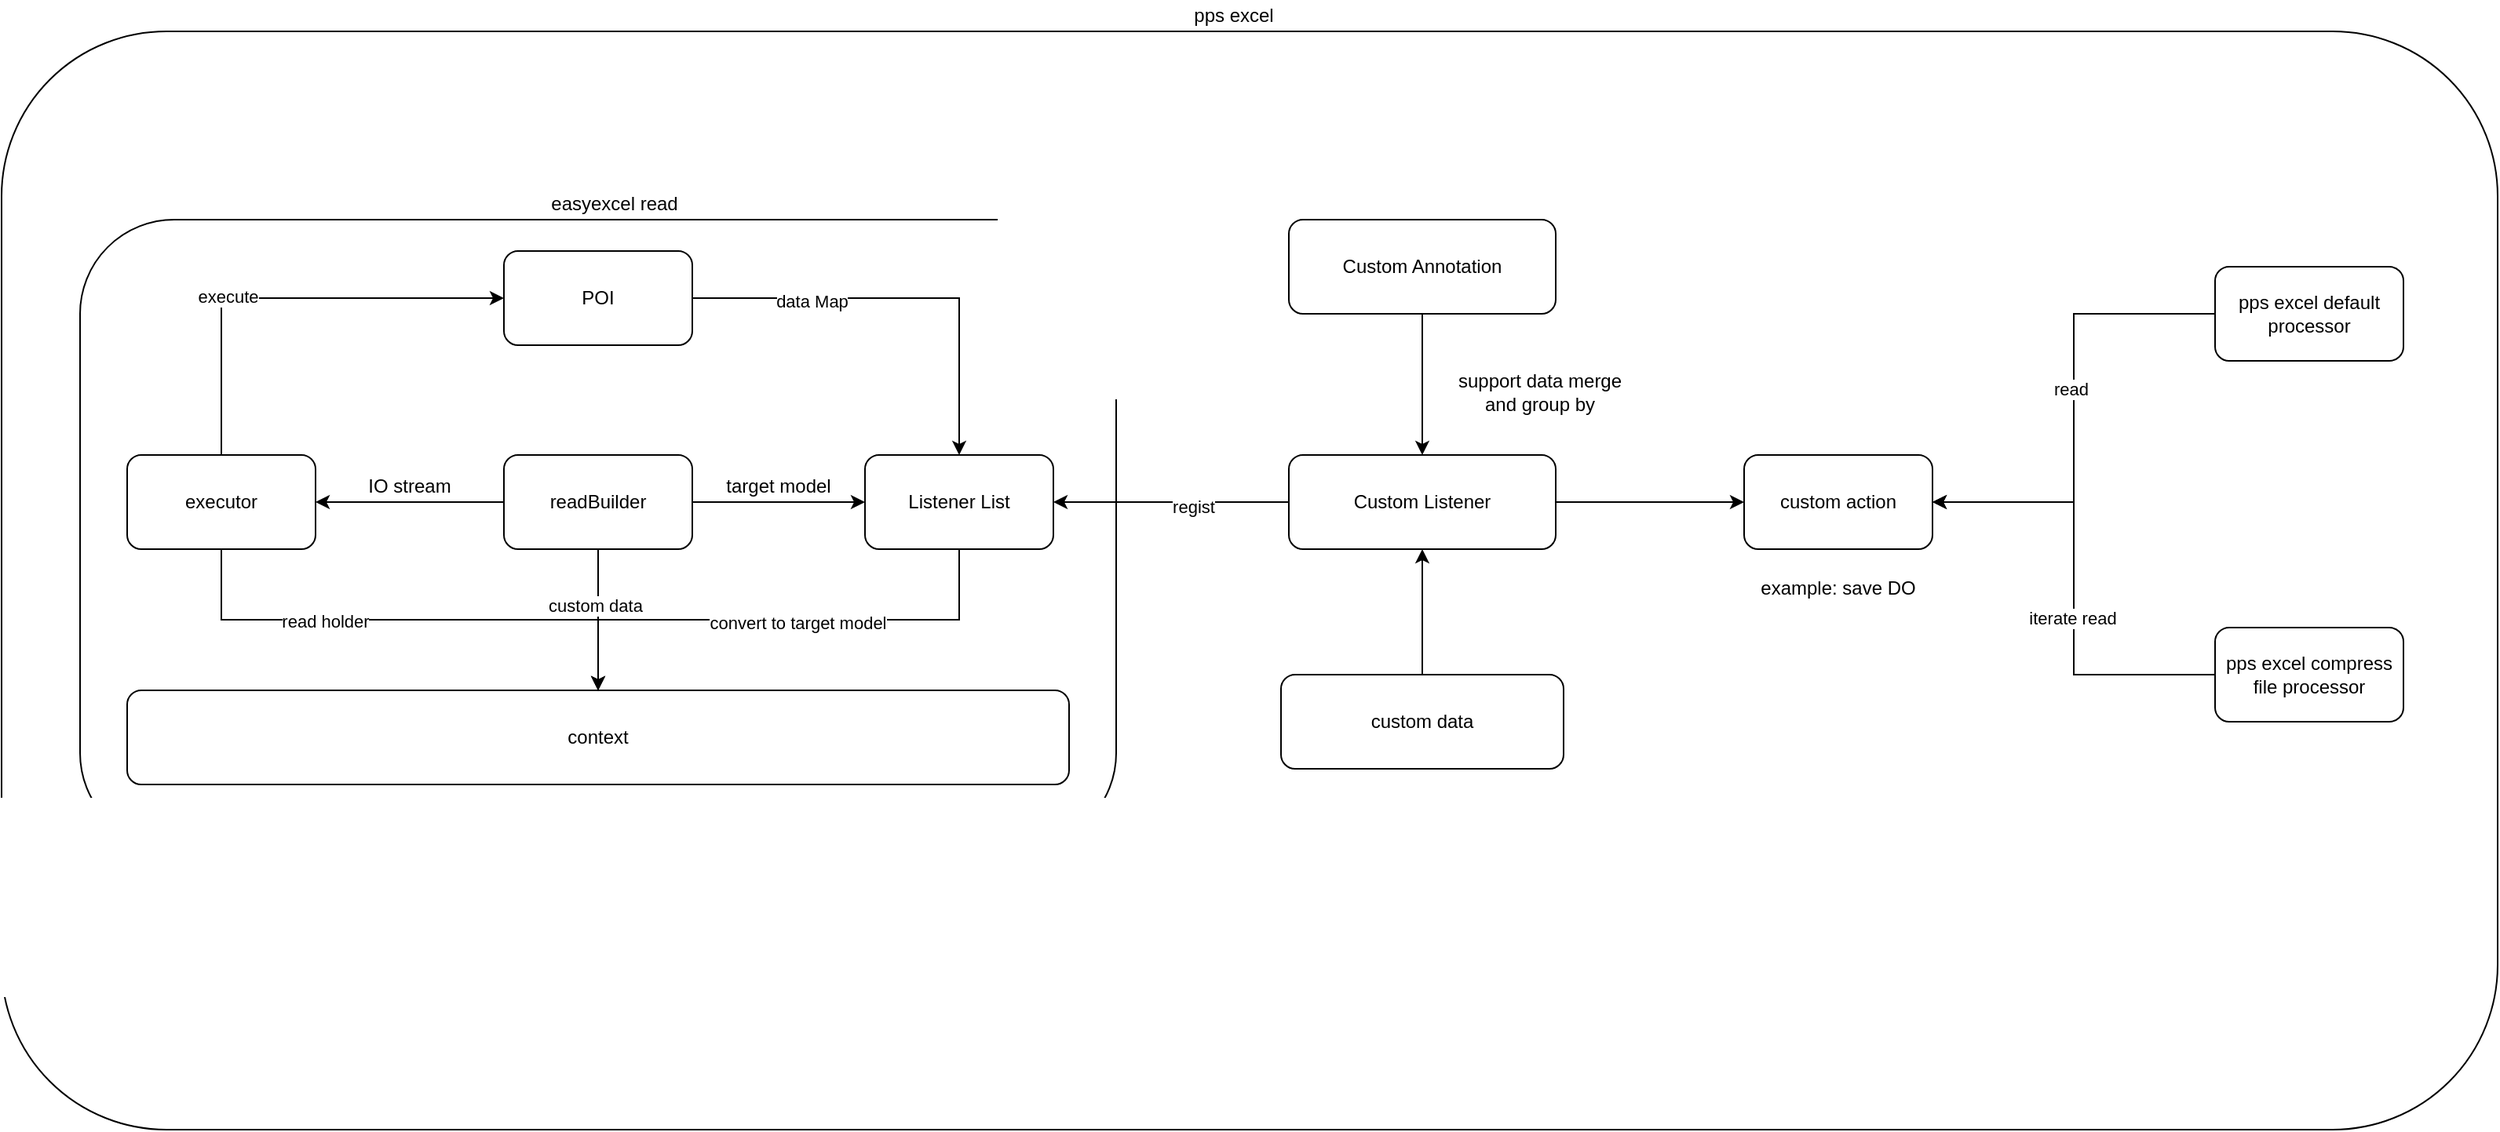 <mxfile version="13.9.9" type="device"><diagram id="TST4nFAjwebNmqg0gu0_" name="第 1 页"><mxGraphModel dx="1422" dy="822" grid="1" gridSize="10" guides="1" tooltips="1" connect="1" arrows="1" fold="1" page="1" pageScale="1" pageWidth="827" pageHeight="1169" math="0" shadow="0"><root><mxCell id="0"/><mxCell id="1" parent="0"/><mxCell id="f9oWQE8J102kzW_CdPBY-31" value="" style="rounded=1;whiteSpace=wrap;html=1;" vertex="1" parent="1"><mxGeometry x="40" y="50" width="1590" height="700" as="geometry"/></mxCell><mxCell id="f9oWQE8J102kzW_CdPBY-1" value="" style="rounded=1;whiteSpace=wrap;html=1;" vertex="1" parent="1"><mxGeometry x="90" y="170" width="660" height="400" as="geometry"/></mxCell><mxCell id="f9oWQE8J102kzW_CdPBY-2" value="easyexcel read" style="text;html=1;align=center;verticalAlign=middle;resizable=0;points=[];autosize=1;" vertex="1" parent="1"><mxGeometry x="380" y="150" width="100" height="20" as="geometry"/></mxCell><mxCell id="f9oWQE8J102kzW_CdPBY-21" style="edgeStyle=orthogonalEdgeStyle;rounded=0;orthogonalLoop=1;jettySize=auto;html=1;entryX=0.5;entryY=0;entryDx=0;entryDy=0;" edge="1" parent="1" source="f9oWQE8J102kzW_CdPBY-3" target="f9oWQE8J102kzW_CdPBY-4"><mxGeometry relative="1" as="geometry"/></mxCell><mxCell id="f9oWQE8J102kzW_CdPBY-22" value="data Map" style="edgeLabel;html=1;align=center;verticalAlign=middle;resizable=0;points=[];" vertex="1" connectable="0" parent="f9oWQE8J102kzW_CdPBY-21"><mxGeometry x="-0.441" y="-2" relative="1" as="geometry"><mxPoint as="offset"/></mxGeometry></mxCell><mxCell id="f9oWQE8J102kzW_CdPBY-3" value="POI" style="rounded=1;whiteSpace=wrap;html=1;" vertex="1" parent="1"><mxGeometry x="360" y="190" width="120" height="60" as="geometry"/></mxCell><mxCell id="f9oWQE8J102kzW_CdPBY-27" style="edgeStyle=orthogonalEdgeStyle;rounded=0;orthogonalLoop=1;jettySize=auto;html=1;entryX=0.5;entryY=0;entryDx=0;entryDy=0;" edge="1" parent="1" source="f9oWQE8J102kzW_CdPBY-4" target="f9oWQE8J102kzW_CdPBY-6"><mxGeometry relative="1" as="geometry"/></mxCell><mxCell id="f9oWQE8J102kzW_CdPBY-28" value="convert to target model" style="edgeLabel;html=1;align=center;verticalAlign=middle;resizable=0;points=[];" vertex="1" connectable="0" parent="f9oWQE8J102kzW_CdPBY-27"><mxGeometry x="-0.076" y="2" relative="1" as="geometry"><mxPoint as="offset"/></mxGeometry></mxCell><mxCell id="f9oWQE8J102kzW_CdPBY-4" value="Listener List" style="rounded=1;whiteSpace=wrap;html=1;" vertex="1" parent="1"><mxGeometry x="590" y="320" width="120" height="60" as="geometry"/></mxCell><mxCell id="f9oWQE8J102kzW_CdPBY-11" style="edgeStyle=orthogonalEdgeStyle;rounded=0;orthogonalLoop=1;jettySize=auto;html=1;entryX=0;entryY=0.5;entryDx=0;entryDy=0;exitX=0.5;exitY=0;exitDx=0;exitDy=0;" edge="1" parent="1" source="f9oWQE8J102kzW_CdPBY-5" target="f9oWQE8J102kzW_CdPBY-3"><mxGeometry relative="1" as="geometry"/></mxCell><mxCell id="f9oWQE8J102kzW_CdPBY-12" value="execute" style="edgeLabel;html=1;align=center;verticalAlign=middle;resizable=0;points=[];" vertex="1" connectable="0" parent="f9oWQE8J102kzW_CdPBY-11"><mxGeometry x="-0.258" y="1" relative="1" as="geometry"><mxPoint as="offset"/></mxGeometry></mxCell><mxCell id="f9oWQE8J102kzW_CdPBY-24" style="edgeStyle=orthogonalEdgeStyle;rounded=0;orthogonalLoop=1;jettySize=auto;html=1;exitX=0.5;exitY=1;exitDx=0;exitDy=0;" edge="1" parent="1" source="f9oWQE8J102kzW_CdPBY-5" target="f9oWQE8J102kzW_CdPBY-6"><mxGeometry relative="1" as="geometry"/></mxCell><mxCell id="f9oWQE8J102kzW_CdPBY-29" value="read holder" style="edgeLabel;html=1;align=center;verticalAlign=middle;resizable=0;points=[];" vertex="1" connectable="0" parent="f9oWQE8J102kzW_CdPBY-24"><mxGeometry x="-0.328" y="-1" relative="1" as="geometry"><mxPoint as="offset"/></mxGeometry></mxCell><mxCell id="f9oWQE8J102kzW_CdPBY-5" value="executor" style="rounded=1;whiteSpace=wrap;html=1;" vertex="1" parent="1"><mxGeometry x="120" y="320" width="120" height="60" as="geometry"/></mxCell><mxCell id="f9oWQE8J102kzW_CdPBY-6" value="&lt;span&gt;context&lt;/span&gt;" style="rounded=1;whiteSpace=wrap;html=1;align=center;" vertex="1" parent="1"><mxGeometry x="120" y="470" width="600" height="60" as="geometry"/></mxCell><mxCell id="f9oWQE8J102kzW_CdPBY-14" style="edgeStyle=orthogonalEdgeStyle;rounded=0;orthogonalLoop=1;jettySize=auto;html=1;entryX=1;entryY=0.5;entryDx=0;entryDy=0;" edge="1" parent="1" source="f9oWQE8J102kzW_CdPBY-13" target="f9oWQE8J102kzW_CdPBY-5"><mxGeometry relative="1" as="geometry"/></mxCell><mxCell id="f9oWQE8J102kzW_CdPBY-19" style="edgeStyle=orthogonalEdgeStyle;rounded=0;orthogonalLoop=1;jettySize=auto;html=1;entryX=0;entryY=0.5;entryDx=0;entryDy=0;" edge="1" parent="1" source="f9oWQE8J102kzW_CdPBY-13" target="f9oWQE8J102kzW_CdPBY-4"><mxGeometry relative="1" as="geometry"/></mxCell><mxCell id="f9oWQE8J102kzW_CdPBY-25" style="edgeStyle=orthogonalEdgeStyle;rounded=0;orthogonalLoop=1;jettySize=auto;html=1;" edge="1" parent="1" source="f9oWQE8J102kzW_CdPBY-13" target="f9oWQE8J102kzW_CdPBY-6"><mxGeometry relative="1" as="geometry"/></mxCell><mxCell id="f9oWQE8J102kzW_CdPBY-37" value="custom data" style="edgeLabel;html=1;align=center;verticalAlign=middle;resizable=0;points=[];" vertex="1" connectable="0" parent="f9oWQE8J102kzW_CdPBY-25"><mxGeometry x="-0.204" y="-2" relative="1" as="geometry"><mxPoint as="offset"/></mxGeometry></mxCell><mxCell id="f9oWQE8J102kzW_CdPBY-13" value="readBuilder" style="rounded=1;whiteSpace=wrap;html=1;" vertex="1" parent="1"><mxGeometry x="360" y="320" width="120" height="60" as="geometry"/></mxCell><mxCell id="f9oWQE8J102kzW_CdPBY-16" value="IO stream" style="text;html=1;strokeColor=none;fillColor=none;align=center;verticalAlign=middle;whiteSpace=wrap;rounded=0;" vertex="1" parent="1"><mxGeometry x="270" y="330" width="60" height="20" as="geometry"/></mxCell><mxCell id="f9oWQE8J102kzW_CdPBY-17" value="target model" style="text;html=1;strokeColor=none;fillColor=none;align=center;verticalAlign=middle;whiteSpace=wrap;rounded=0;" vertex="1" parent="1"><mxGeometry x="500" y="330" width="70" height="20" as="geometry"/></mxCell><mxCell id="f9oWQE8J102kzW_CdPBY-35" style="edgeStyle=orthogonalEdgeStyle;rounded=0;orthogonalLoop=1;jettySize=auto;html=1;" edge="1" parent="1" source="f9oWQE8J102kzW_CdPBY-30" target="f9oWQE8J102kzW_CdPBY-4"><mxGeometry relative="1" as="geometry"/></mxCell><mxCell id="f9oWQE8J102kzW_CdPBY-38" value="regist" style="edgeLabel;html=1;align=center;verticalAlign=middle;resizable=0;points=[];" vertex="1" connectable="0" parent="f9oWQE8J102kzW_CdPBY-35"><mxGeometry x="-0.189" y="3" relative="1" as="geometry"><mxPoint as="offset"/></mxGeometry></mxCell><mxCell id="f9oWQE8J102kzW_CdPBY-42" style="edgeStyle=orthogonalEdgeStyle;rounded=0;orthogonalLoop=1;jettySize=auto;html=1;" edge="1" parent="1" source="f9oWQE8J102kzW_CdPBY-30" target="f9oWQE8J102kzW_CdPBY-41"><mxGeometry relative="1" as="geometry"/></mxCell><mxCell id="f9oWQE8J102kzW_CdPBY-30" value="Custom Listener" style="rounded=1;whiteSpace=wrap;html=1;" vertex="1" parent="1"><mxGeometry x="860" y="320" width="170" height="60" as="geometry"/></mxCell><mxCell id="f9oWQE8J102kzW_CdPBY-32" value="pps excel" style="text;html=1;strokeColor=none;fillColor=none;align=center;verticalAlign=middle;whiteSpace=wrap;rounded=0;" vertex="1" parent="1"><mxGeometry x="710" y="30" width="230" height="20" as="geometry"/></mxCell><mxCell id="f9oWQE8J102kzW_CdPBY-34" style="edgeStyle=orthogonalEdgeStyle;rounded=0;orthogonalLoop=1;jettySize=auto;html=1;" edge="1" parent="1" source="f9oWQE8J102kzW_CdPBY-33" target="f9oWQE8J102kzW_CdPBY-30"><mxGeometry relative="1" as="geometry"/></mxCell><mxCell id="f9oWQE8J102kzW_CdPBY-33" value="Custom Annotation" style="rounded=1;whiteSpace=wrap;html=1;" vertex="1" parent="1"><mxGeometry x="860" y="170" width="170" height="60" as="geometry"/></mxCell><mxCell id="f9oWQE8J102kzW_CdPBY-36" value="support data merge and group by" style="text;html=1;strokeColor=none;fillColor=none;align=center;verticalAlign=middle;whiteSpace=wrap;rounded=0;" vertex="1" parent="1"><mxGeometry x="960" y="270" width="120" height="20" as="geometry"/></mxCell><mxCell id="f9oWQE8J102kzW_CdPBY-40" style="edgeStyle=orthogonalEdgeStyle;rounded=0;orthogonalLoop=1;jettySize=auto;html=1;" edge="1" parent="1" source="f9oWQE8J102kzW_CdPBY-39" target="f9oWQE8J102kzW_CdPBY-30"><mxGeometry relative="1" as="geometry"/></mxCell><mxCell id="f9oWQE8J102kzW_CdPBY-39" value="custom data" style="rounded=1;whiteSpace=wrap;html=1;" vertex="1" parent="1"><mxGeometry x="855" y="460" width="180" height="60" as="geometry"/></mxCell><mxCell id="f9oWQE8J102kzW_CdPBY-41" value="custom action" style="rounded=1;whiteSpace=wrap;html=1;" vertex="1" parent="1"><mxGeometry x="1150" y="320" width="120" height="60" as="geometry"/></mxCell><mxCell id="f9oWQE8J102kzW_CdPBY-44" value="example: save DO" style="text;html=1;strokeColor=none;fillColor=none;align=center;verticalAlign=middle;whiteSpace=wrap;rounded=0;" vertex="1" parent="1"><mxGeometry x="1150" y="380" width="120" height="50" as="geometry"/></mxCell><mxCell id="f9oWQE8J102kzW_CdPBY-46" style="edgeStyle=orthogonalEdgeStyle;rounded=0;orthogonalLoop=1;jettySize=auto;html=1;entryX=1;entryY=0.5;entryDx=0;entryDy=0;" edge="1" parent="1" source="f9oWQE8J102kzW_CdPBY-45" target="f9oWQE8J102kzW_CdPBY-41"><mxGeometry relative="1" as="geometry"/></mxCell><mxCell id="f9oWQE8J102kzW_CdPBY-47" value="read" style="edgeLabel;html=1;align=center;verticalAlign=middle;resizable=0;points=[];" vertex="1" connectable="0" parent="f9oWQE8J102kzW_CdPBY-46"><mxGeometry x="-0.08" y="-2" relative="1" as="geometry"><mxPoint as="offset"/></mxGeometry></mxCell><mxCell id="f9oWQE8J102kzW_CdPBY-45" value="pps excel default processor" style="rounded=1;whiteSpace=wrap;html=1;" vertex="1" parent="1"><mxGeometry x="1450" y="200" width="120" height="60" as="geometry"/></mxCell><mxCell id="f9oWQE8J102kzW_CdPBY-49" style="edgeStyle=orthogonalEdgeStyle;rounded=0;orthogonalLoop=1;jettySize=auto;html=1;entryX=1;entryY=0.5;entryDx=0;entryDy=0;" edge="1" parent="1" source="f9oWQE8J102kzW_CdPBY-48" target="f9oWQE8J102kzW_CdPBY-41"><mxGeometry relative="1" as="geometry"/></mxCell><mxCell id="f9oWQE8J102kzW_CdPBY-50" value="iterate read" style="edgeLabel;html=1;align=center;verticalAlign=middle;resizable=0;points=[];" vertex="1" connectable="0" parent="f9oWQE8J102kzW_CdPBY-49"><mxGeometry x="-0.128" y="1" relative="1" as="geometry"><mxPoint as="offset"/></mxGeometry></mxCell><mxCell id="f9oWQE8J102kzW_CdPBY-48" value="pps excel compress file processor" style="rounded=1;whiteSpace=wrap;html=1;" vertex="1" parent="1"><mxGeometry x="1450" y="430" width="120" height="60" as="geometry"/></mxCell></root></mxGraphModel></diagram></mxfile>